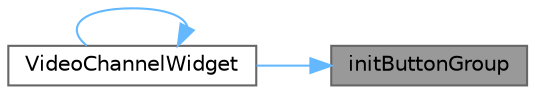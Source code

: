 digraph "initButtonGroup"
{
 // LATEX_PDF_SIZE
  bgcolor="transparent";
  edge [fontname=Helvetica,fontsize=10,labelfontname=Helvetica,labelfontsize=10];
  node [fontname=Helvetica,fontsize=10,shape=box,height=0.2,width=0.4];
  rankdir="RL";
  Node1 [id="Node000001",label="initButtonGroup",height=0.2,width=0.4,color="gray40", fillcolor="grey60", style="filled", fontcolor="black",tooltip="初始化按钮组"];
  Node1 -> Node2 [id="edge1_Node000001_Node000002",dir="back",color="steelblue1",style="solid",tooltip=" "];
  Node2 [id="Node000002",label="VideoChannelWidget",height=0.2,width=0.4,color="grey40", fillcolor="white", style="filled",URL="$class_video_channel_widget.html#a59fa033e5c28ebca0e7d2e831a4a849b",tooltip="构造函数，初始化视频频道界面"];
  Node2 -> Node2 [id="edge2_Node000002_Node000002",dir="back",color="steelblue1",style="solid",tooltip=" "];
}
